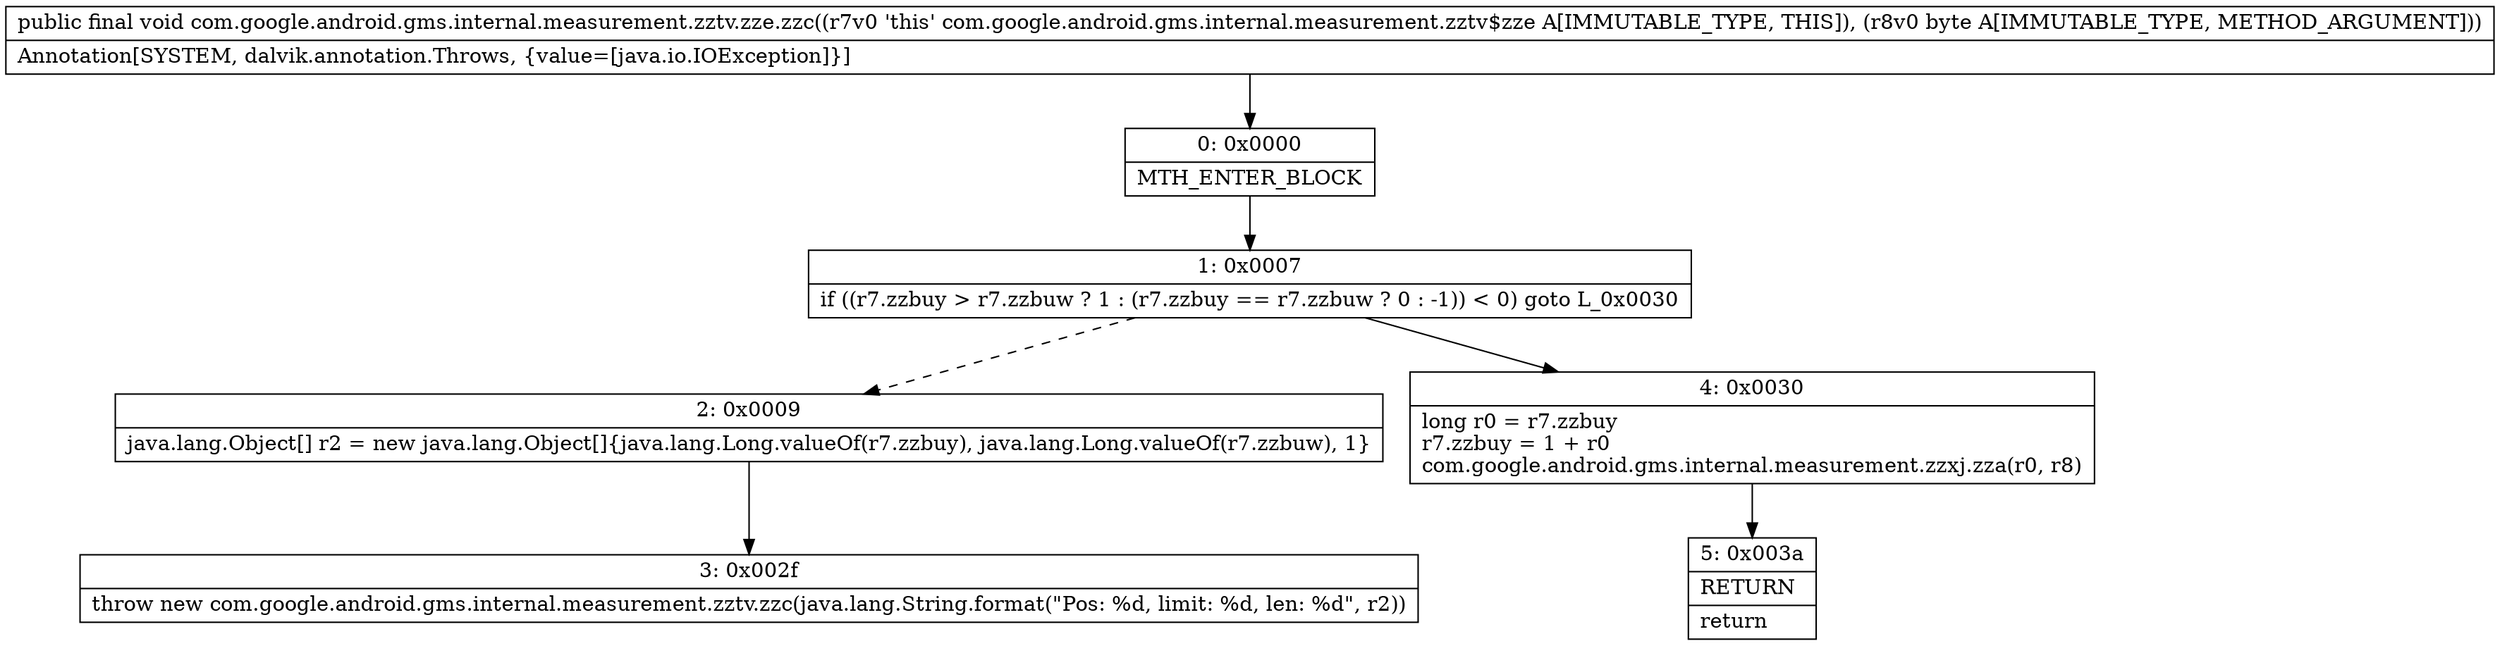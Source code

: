 digraph "CFG forcom.google.android.gms.internal.measurement.zztv.zze.zzc(B)V" {
Node_0 [shape=record,label="{0\:\ 0x0000|MTH_ENTER_BLOCK\l}"];
Node_1 [shape=record,label="{1\:\ 0x0007|if ((r7.zzbuy \> r7.zzbuw ? 1 : (r7.zzbuy == r7.zzbuw ? 0 : \-1)) \< 0) goto L_0x0030\l}"];
Node_2 [shape=record,label="{2\:\ 0x0009|java.lang.Object[] r2 = new java.lang.Object[]\{java.lang.Long.valueOf(r7.zzbuy), java.lang.Long.valueOf(r7.zzbuw), 1\}\l}"];
Node_3 [shape=record,label="{3\:\ 0x002f|throw new com.google.android.gms.internal.measurement.zztv.zzc(java.lang.String.format(\"Pos: %d, limit: %d, len: %d\", r2))\l}"];
Node_4 [shape=record,label="{4\:\ 0x0030|long r0 = r7.zzbuy\lr7.zzbuy = 1 + r0\lcom.google.android.gms.internal.measurement.zzxj.zza(r0, r8)\l}"];
Node_5 [shape=record,label="{5\:\ 0x003a|RETURN\l|return\l}"];
MethodNode[shape=record,label="{public final void com.google.android.gms.internal.measurement.zztv.zze.zzc((r7v0 'this' com.google.android.gms.internal.measurement.zztv$zze A[IMMUTABLE_TYPE, THIS]), (r8v0 byte A[IMMUTABLE_TYPE, METHOD_ARGUMENT]))  | Annotation[SYSTEM, dalvik.annotation.Throws, \{value=[java.io.IOException]\}]\l}"];
MethodNode -> Node_0;
Node_0 -> Node_1;
Node_1 -> Node_2[style=dashed];
Node_1 -> Node_4;
Node_2 -> Node_3;
Node_4 -> Node_5;
}

